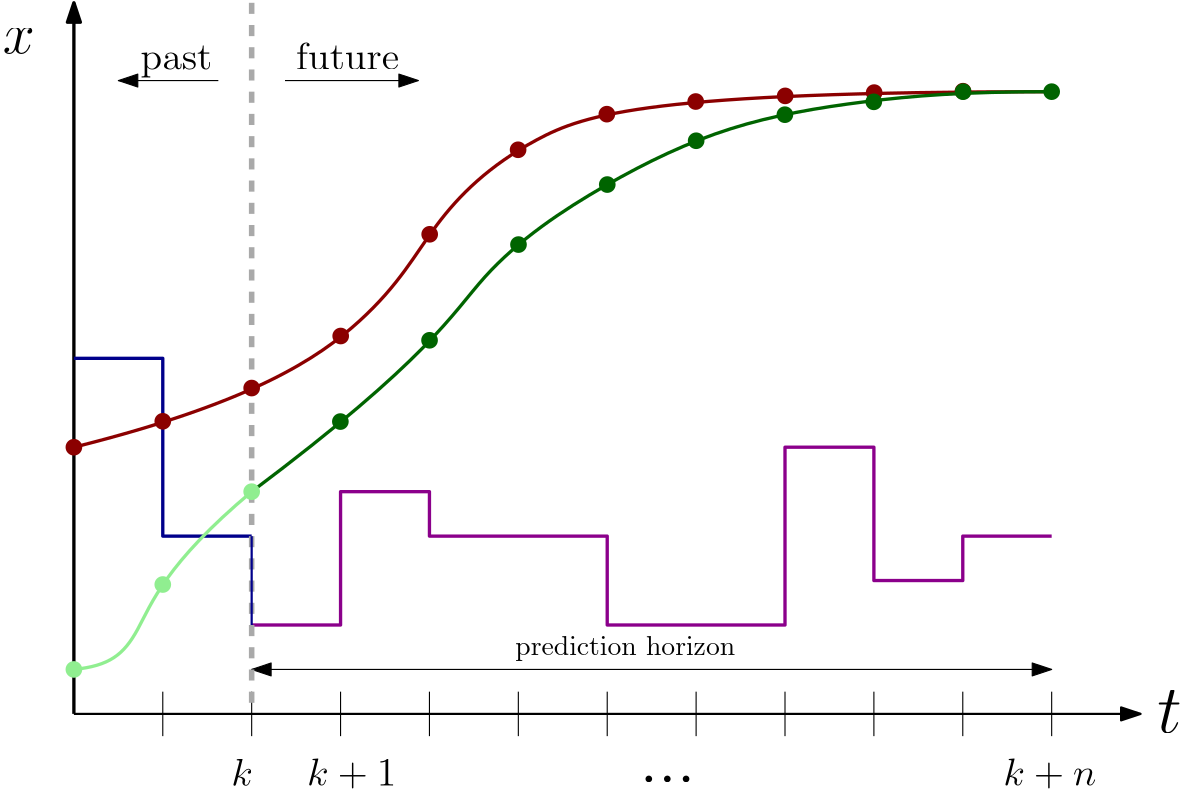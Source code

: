 <?xml version="1.0"?>
<!DOCTYPE ipe SYSTEM "ipe.dtd">
<ipe version="70107" creator="Ipe 7.2.5">
<info created="D:20161018230925" modified="D:20161019000041"/>
<ipestyle name="basic">
<symbol name="arrow/arc(spx)">
<path stroke="sym-stroke" fill="sym-stroke" pen="sym-pen">
0 0 m
-1 0.333 l
-1 -0.333 l
h
</path>
</symbol>
<symbol name="arrow/farc(spx)">
<path stroke="sym-stroke" fill="white" pen="sym-pen">
0 0 m
-1 0.333 l
-1 -0.333 l
h
</path>
</symbol>
<symbol name="arrow/ptarc(spx)">
<path stroke="sym-stroke" fill="sym-stroke" pen="sym-pen">
0 0 m
-1 0.333 l
-0.8 0 l
-1 -0.333 l
h
</path>
</symbol>
<symbol name="arrow/fptarc(spx)">
<path stroke="sym-stroke" fill="white" pen="sym-pen">
0 0 m
-1 0.333 l
-0.8 0 l
-1 -0.333 l
h
</path>
</symbol>
<symbol name="mark/circle(sx)" transformations="translations">
<path fill="sym-stroke">
0.6 0 0 0.6 0 0 e
0.4 0 0 0.4 0 0 e
</path>
</symbol>
<symbol name="mark/disk(sx)" transformations="translations">
<path fill="sym-stroke">
0.6 0 0 0.6 0 0 e
</path>
</symbol>
<symbol name="mark/fdisk(sfx)" transformations="translations">
<group>
<path fill="sym-fill">
0.5 0 0 0.5 0 0 e
</path>
<path fill="sym-stroke" fillrule="eofill">
0.6 0 0 0.6 0 0 e
0.4 0 0 0.4 0 0 e
</path>
</group>
</symbol>
<symbol name="mark/box(sx)" transformations="translations">
<path fill="sym-stroke" fillrule="eofill">
-0.6 -0.6 m
0.6 -0.6 l
0.6 0.6 l
-0.6 0.6 l
h
-0.4 -0.4 m
0.4 -0.4 l
0.4 0.4 l
-0.4 0.4 l
h
</path>
</symbol>
<symbol name="mark/square(sx)" transformations="translations">
<path fill="sym-stroke">
-0.6 -0.6 m
0.6 -0.6 l
0.6 0.6 l
-0.6 0.6 l
h
</path>
</symbol>
<symbol name="mark/fsquare(sfx)" transformations="translations">
<group>
<path fill="sym-fill">
-0.5 -0.5 m
0.5 -0.5 l
0.5 0.5 l
-0.5 0.5 l
h
</path>
<path fill="sym-stroke" fillrule="eofill">
-0.6 -0.6 m
0.6 -0.6 l
0.6 0.6 l
-0.6 0.6 l
h
-0.4 -0.4 m
0.4 -0.4 l
0.4 0.4 l
-0.4 0.4 l
h
</path>
</group>
</symbol>
<symbol name="mark/cross(sx)" transformations="translations">
<group>
<path fill="sym-stroke">
-0.43 -0.57 m
0.57 0.43 l
0.43 0.57 l
-0.57 -0.43 l
h
</path>
<path fill="sym-stroke">
-0.43 0.57 m
0.57 -0.43 l
0.43 -0.57 l
-0.57 0.43 l
h
</path>
</group>
</symbol>
<symbol name="arrow/fnormal(spx)">
<path stroke="sym-stroke" fill="white" pen="sym-pen">
0 0 m
-1 0.333 l
-1 -0.333 l
h
</path>
</symbol>
<symbol name="arrow/pointed(spx)">
<path stroke="sym-stroke" fill="sym-stroke" pen="sym-pen">
0 0 m
-1 0.333 l
-0.8 0 l
-1 -0.333 l
h
</path>
</symbol>
<symbol name="arrow/fpointed(spx)">
<path stroke="sym-stroke" fill="white" pen="sym-pen">
0 0 m
-1 0.333 l
-0.8 0 l
-1 -0.333 l
h
</path>
</symbol>
<symbol name="arrow/linear(spx)">
<path stroke="sym-stroke" pen="sym-pen">
-1 0.333 m
0 0 l
-1 -0.333 l
</path>
</symbol>
<symbol name="arrow/fdouble(spx)">
<path stroke="sym-stroke" fill="white" pen="sym-pen">
0 0 m
-1 0.333 l
-1 -0.333 l
h
-1 0 m
-2 0.333 l
-2 -0.333 l
h
</path>
</symbol>
<symbol name="arrow/double(spx)">
<path stroke="sym-stroke" fill="sym-stroke" pen="sym-pen">
0 0 m
-1 0.333 l
-1 -0.333 l
h
-1 0 m
-2 0.333 l
-2 -0.333 l
h
</path>
</symbol>
<pen name="heavier" value="0.8"/>
<pen name="fat" value="1.2"/>
<pen name="ultrafat" value="2"/>
<symbolsize name="large" value="5"/>
<symbolsize name="small" value="2"/>
<symbolsize name="tiny" value="1.1"/>
<arrowsize name="large" value="10"/>
<arrowsize name="small" value="5"/>
<arrowsize name="tiny" value="3"/>
<color name="red" value="1 0 0"/>
<color name="green" value="0 1 0"/>
<color name="blue" value="0 0 1"/>
<color name="yellow" value="1 1 0"/>
<color name="orange" value="1 0.647 0"/>
<color name="gold" value="1 0.843 0"/>
<color name="purple" value="0.627 0.125 0.941"/>
<color name="gray" value="0.745"/>
<color name="brown" value="0.647 0.165 0.165"/>
<color name="navy" value="0 0 0.502"/>
<color name="pink" value="1 0.753 0.796"/>
<color name="seagreen" value="0.18 0.545 0.341"/>
<color name="turquoise" value="0.251 0.878 0.816"/>
<color name="violet" value="0.933 0.51 0.933"/>
<color name="darkblue" value="0 0 0.545"/>
<color name="darkcyan" value="0 0.545 0.545"/>
<color name="darkgray" value="0.663"/>
<color name="darkgreen" value="0 0.392 0"/>
<color name="darkmagenta" value="0.545 0 0.545"/>
<color name="darkorange" value="1 0.549 0"/>
<color name="darkred" value="0.545 0 0"/>
<color name="lightblue" value="0.678 0.847 0.902"/>
<color name="lightcyan" value="0.878 1 1"/>
<color name="lightgray" value="0.827"/>
<color name="lightgreen" value="0.565 0.933 0.565"/>
<color name="lightyellow" value="1 1 0.878"/>
<dashstyle name="dashed" value="[4] 0"/>
<dashstyle name="dotted" value="[1 3] 0"/>
<dashstyle name="dash dotted" value="[4 2 1 2] 0"/>
<dashstyle name="dash dot dotted" value="[4 2 1 2 1 2] 0"/>
<textsize name="large" value="\large"/>
<textsize name="Large" value="\Large"/>
<textsize name="LARGE" value="\LARGE"/>
<textsize name="huge" value="\huge"/>
<textsize name="Huge" value="\Huge"/>
<textsize name="small" value="\small"/>
<textsize name="footnote" value="\footnotesize"/>
<textsize name="tiny" value="\tiny"/>
<textstyle name="center" begin="\begin{center}" end="\end{center}"/>
<textstyle name="itemize" begin="\begin{itemize}" end="\end{itemize}"/>
<textstyle name="item" begin="\begin{itemize}\item{}" end="\end{itemize}"/>
<gridsize name="4 pts" value="4"/>
<gridsize name="8 pts (~3 mm)" value="8"/>
<gridsize name="16 pts (~6 mm)" value="16"/>
<gridsize name="32 pts (~12 mm)" value="32"/>
<gridsize name="10 pts (~3.5 mm)" value="10"/>
<gridsize name="20 pts (~7 mm)" value="20"/>
<gridsize name="14 pts (~5 mm)" value="14"/>
<gridsize name="28 pts (~10 mm)" value="28"/>
<gridsize name="56 pts (~20 mm)" value="56"/>
<anglesize name="90 deg" value="90"/>
<anglesize name="60 deg" value="60"/>
<anglesize name="45 deg" value="45"/>
<anglesize name="30 deg" value="30"/>
<anglesize name="22.5 deg" value="22.5"/>
<opacity name="10%" value="0.1"/>
<opacity name="30%" value="0.3"/>
<opacity name="50%" value="0.5"/>
<opacity name="75%" value="0.75"/>
<tiling name="falling" angle="-60" step="4" width="1"/>
<tiling name="rising" angle="30" step="4" width="1"/>
</ipestyle>
<page>
<layer name="alpha"/>
<view layers="alpha" active="alpha"/>
<path layer="alpha" stroke="black" pen="fat" arrow="normal/normal">
128 512 m
128 768 l
</path>
<path stroke="black" pen="heavier" arrow="normal/normal">
128 512 m
512 512 l
</path>
<path stroke="black">
160 520 m
160 504 l
</path>
<path stroke="black">
192 520 m
192 504 l
</path>
<path stroke="black">
224 520 m
224 504 l
</path>
<path stroke="black">
256 520 m
256 504 l
</path>
<path stroke="black">
288 520 m
288 504 l
</path>
<path stroke="black">
320 520 m
320 504 l
</path>
<path stroke="black">
352 520 m
352 504 l
</path>
<path stroke="black">
384 520 m
384 504 l
</path>
<path stroke="black">
416 520 m
416 504 l
</path>
<path stroke="black">
448 520 m
448 504 l
</path>
<path stroke="black">
480 520 m
480 504 l
</path>
<text matrix="1 0 0 1 -7.35393 16.5757" transformations="translations" pos="192 472" stroke="black" type="minipage" width="13.455" height="7.473" depth="2.49" valign="baseline" size="Large">$k$</text>
<text matrix="1 0 0 1 -12.0565 14.2002" transformations="translations" pos="224 472" stroke="black" type="label" width="32.113" height="9.968" depth="1.09" valign="baseline" size="Large">$k+1$</text>
<text matrix="1 0 0 1 -17.4113 6.24915" transformations="translations" pos="480 480" stroke="black" type="label" width="33.474" height="9.968" depth="1.09" valign="baseline" size="Large">$k+n$</text>
<text matrix="1 0 0 1 -4.42012 7.40593" transformations="translations" pos="336 480" stroke="black" type="label" width="20.225" height="2.41" depth="0" valign="baseline" size="Huge">$...$</text>
<text matrix="1 0 0 1 16 -32" transformations="translations" pos="136 776" stroke="black" type="label" width="25.831" height="8.824" depth="2.79" valign="baseline" size="Large">past</text>
<text matrix="1 0 0 1 0 -32" transformations="translations" pos="208 776" stroke="black" type="label" width="37.069" height="9.963" depth="0" valign="baseline" size="Large">future</text>
<text matrix="1 0 0 1 -1.99694 -6.71343" transformations="translations" pos="520 512" stroke="black" type="label" width="8.764" height="15.246" depth="0" valign="baseline" size="Huge">$t$</text>
<text matrix="1 0 0 1 -25.6005 -26.0865" transformations="translations" pos="128 776" stroke="black" type="label" width="11.497" height="8.896" depth="0" valign="baseline" size="huge">$x$</text>
<path stroke="black" arrow="normal/normal" rarrow="normal/normal">
480 528 m
192 528 l
</path>
<path stroke="darkmagenta" pen="fat">
192 544 m
224 544 l
224 576 l
224 592 l
256 592 l
256 592 l
256 576 l
288 576 l
320 576 l
320 544 l
384 544 l
384 608 l
416 608 l
416 560 l
448 560 l
448 576 l
480 576 l
</path>
<path stroke="darkblue" pen="fat">
192 576 m
160 576 l
160 640 l
128 640 l
</path>
<text matrix="1 0 0 1 -1.07656 -10.7656" transformations="translations" pos="288 544" stroke="black" type="label" width="79.203" height="6.926" depth="1.93" valign="baseline">prediction horizon</text>
<path stroke="darkred" pen="fat">
128 608 m
192 624
240 656
256 688
288 720
336 736
480 736 c
</path>
<path stroke="darkgreen" pen="fat">
192 592 m
256 640
272 672
320 704
363.782 724.733
411.776 732.995
448 736
480 736 c
</path>
<path stroke="lightgreen" pen="fat">
192 592 m
160.903 565.929
151.029 537.263
140.837 529.301
128 528 c
</path>
<path stroke="darkgray" dash="dashed" pen="ultrafat">
192 768 m
192 512 l
</path>
<path stroke="darkblue" pen="heavier">
192 576 m
192 544 l
</path>
<path stroke="black" arrow="normal/normal">
204 740 m
252 740 l
</path>
<path stroke="black" arrow="normal/normal">
180 740 m
144 740 l
</path>
<use name="mark/disk(sx)" pos="128 608" size="large" stroke="darkred"/>
<use name="mark/disk(sx)" pos="160 617.338" size="large" stroke="darkred"/>
<use name="mark/disk(sx)" pos="192 629.3" size="large" stroke="darkred"/>
<use name="mark/disk(sx)" pos="224.051 648.036" size="large" stroke="darkred"/>
<use name="mark/disk(sx)" pos="256.088 684.656" size="large" stroke="darkred"/>
<use name="mark/disk(sx)" pos="287.914 715.08" size="large" stroke="darkred"/>
<use name="mark/disk(sx)" pos="319.865 727.901" size="large" stroke="darkred"/>
<use name="mark/disk(sx)" pos="351.858 732.452" size="large" stroke="darkred"/>
<use name="mark/disk(sx)" pos="384.07 734.481" size="large" stroke="darkred"/>
<use name="mark/disk(sx)" pos="416.099 735.66" size="large" stroke="darkred"/>
<use name="mark/disk(sx)" pos="448.072 736.17" size="large" stroke="darkred"/>
<use name="mark/disk(sx)" pos="480 736" size="large" stroke="darkgreen"/>
<use name="mark/disk(sx)" pos="223.932 617.235" size="large" stroke="darkgreen"/>
<use name="mark/disk(sx)" pos="256.036 646.495" size="large" stroke="darkgreen"/>
<use name="mark/disk(sx)" pos="288.054 680.953" size="large" stroke="darkgreen"/>
<use name="mark/disk(sx)" pos="320.016 702.56" size="large" stroke="darkgreen"/>
<use name="mark/disk(sx)" pos="352.013 718.329" size="large" stroke="darkgreen"/>
<use name="mark/disk(sx)" pos="383.962 727.712" size="large" stroke="darkgreen"/>
<use name="mark/disk(sx)" pos="415.963 732.341" size="large" stroke="darkgreen"/>
<use name="mark/disk(sx)" pos="448.103 735.996" size="large" stroke="darkgreen"/>
<use name="mark/disk(sx)" pos="128 528" size="large" stroke="lightgreen"/>
<use name="mark/disk(sx)" pos="160 558.575" size="large" stroke="lightgreen"/>
<use name="mark/disk(sx)" pos="192 592" size="large" stroke="lightgreen"/>
</page>
</ipe>
